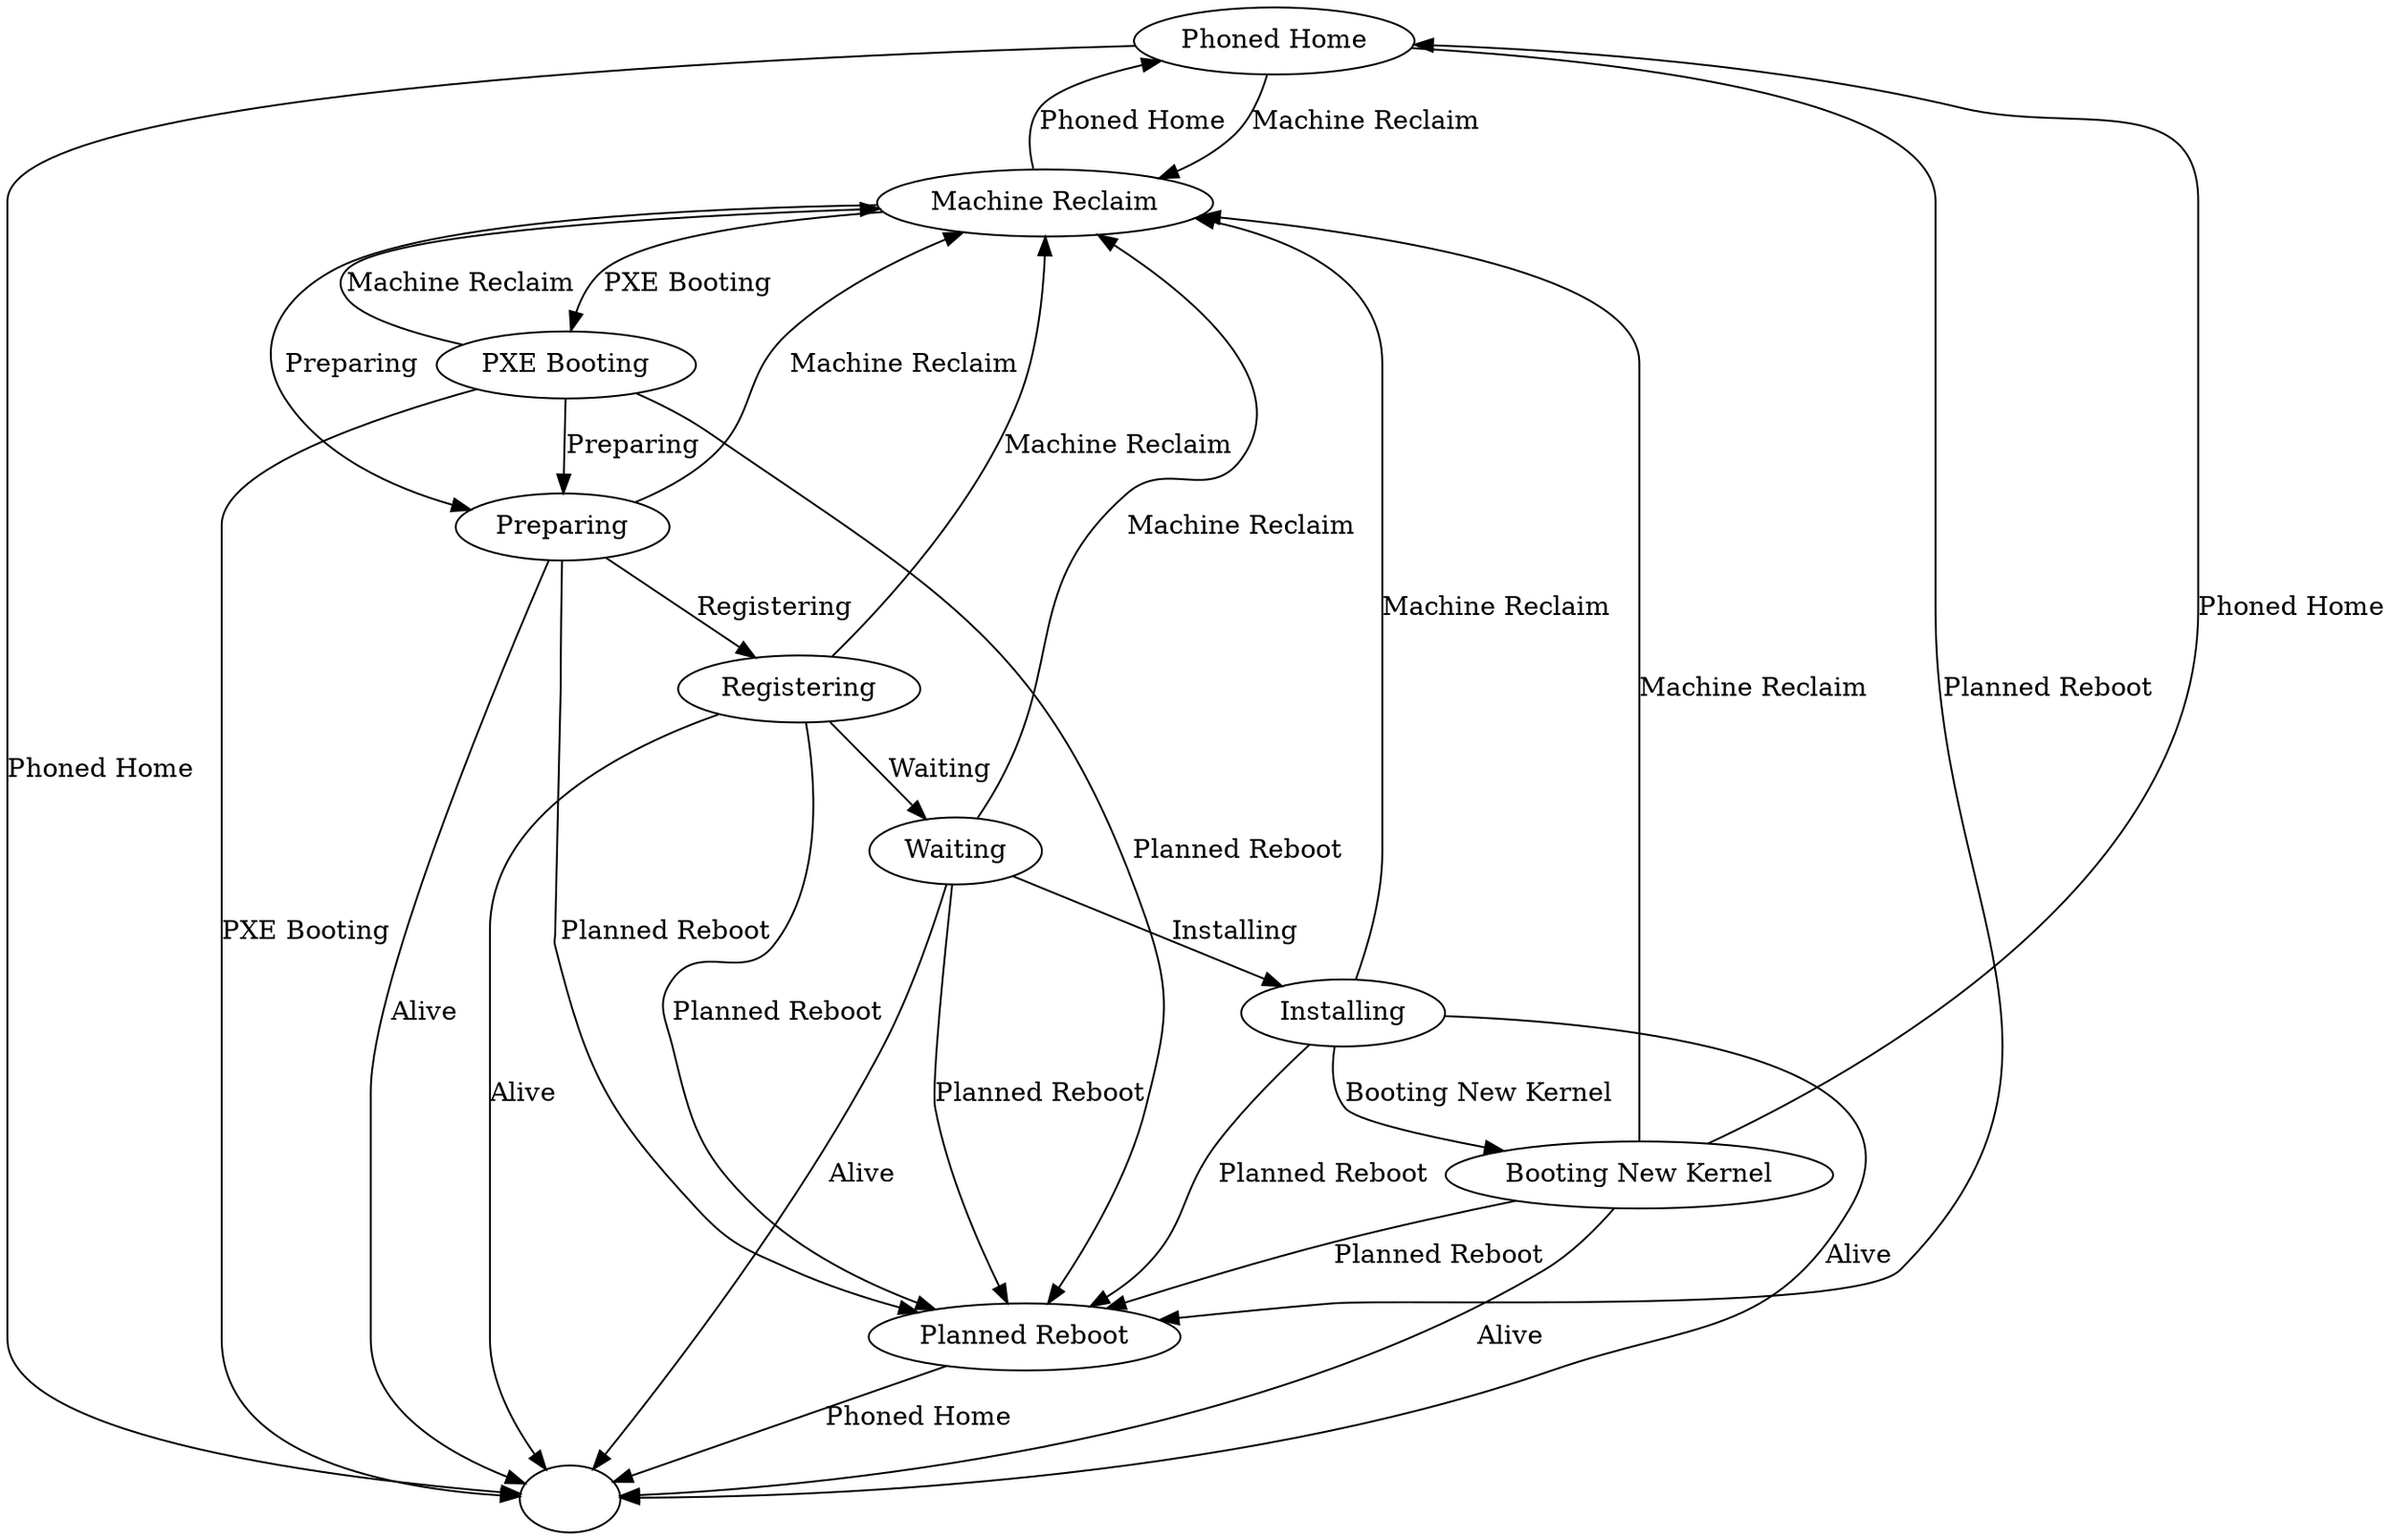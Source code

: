 digraph fsm {
    "Phoned Home" -> "Machine Reclaim" [ label = "Machine Reclaim" ];
    "Phoned Home" -> "" [ label = "Phoned Home" ];
    "Phoned Home" -> "Planned Reboot" [ label = "Planned Reboot" ];
    "Booting New Kernel" -> "" [ label = "Alive" ];
    "Booting New Kernel" -> "Machine Reclaim" [ label = "Machine Reclaim" ];
    "Booting New Kernel" -> "Phoned Home" [ label = "Phoned Home" ];
    "Booting New Kernel" -> "Planned Reboot" [ label = "Planned Reboot" ];
    "Installing" -> "" [ label = "Alive" ];
    "Installing" -> "Booting New Kernel" [ label = "Booting New Kernel" ];
    "Installing" -> "Machine Reclaim" [ label = "Machine Reclaim" ];
    "Installing" -> "Planned Reboot" [ label = "Planned Reboot" ];
    "Machine Reclaim" -> "PXE Booting" [ label = "PXE Booting" ];
    "Machine Reclaim" -> "Phoned Home" [ label = "Phoned Home" ];
    "Machine Reclaim" -> "Preparing" [ label = "Preparing" ];
    "PXE Booting" -> "Machine Reclaim" [ label = "Machine Reclaim" ];
    "PXE Booting" -> "" [ label = "PXE Booting" ];
    "PXE Booting" -> "Planned Reboot" [ label = "Planned Reboot" ];
    "PXE Booting" -> "Preparing" [ label = "Preparing" ];
    "Planned Reboot" -> "" [ label = "Phoned Home" ];
    "Preparing" -> "" [ label = "Alive" ];
    "Preparing" -> "Machine Reclaim" [ label = "Machine Reclaim" ];
    "Preparing" -> "Planned Reboot" [ label = "Planned Reboot" ];
    "Preparing" -> "Registering" [ label = "Registering" ];
    "Registering" -> "" [ label = "Alive" ];
    "Registering" -> "Machine Reclaim" [ label = "Machine Reclaim" ];
    "Registering" -> "Planned Reboot" [ label = "Planned Reboot" ];
    "Registering" -> "Waiting" [ label = "Waiting" ];
    "Waiting" -> "" [ label = "Alive" ];
    "Waiting" -> "Installing" [ label = "Installing" ];
    "Waiting" -> "Machine Reclaim" [ label = "Machine Reclaim" ];
    "Waiting" -> "Planned Reboot" [ label = "Planned Reboot" ];

    "";
    "Booting New Kernel";
    "Installing";
    "Machine Reclaim";
    "PXE Booting";
    "Phoned Home";
    "Planned Reboot";
    "Preparing";
    "Registering";
    "Waiting";
}

